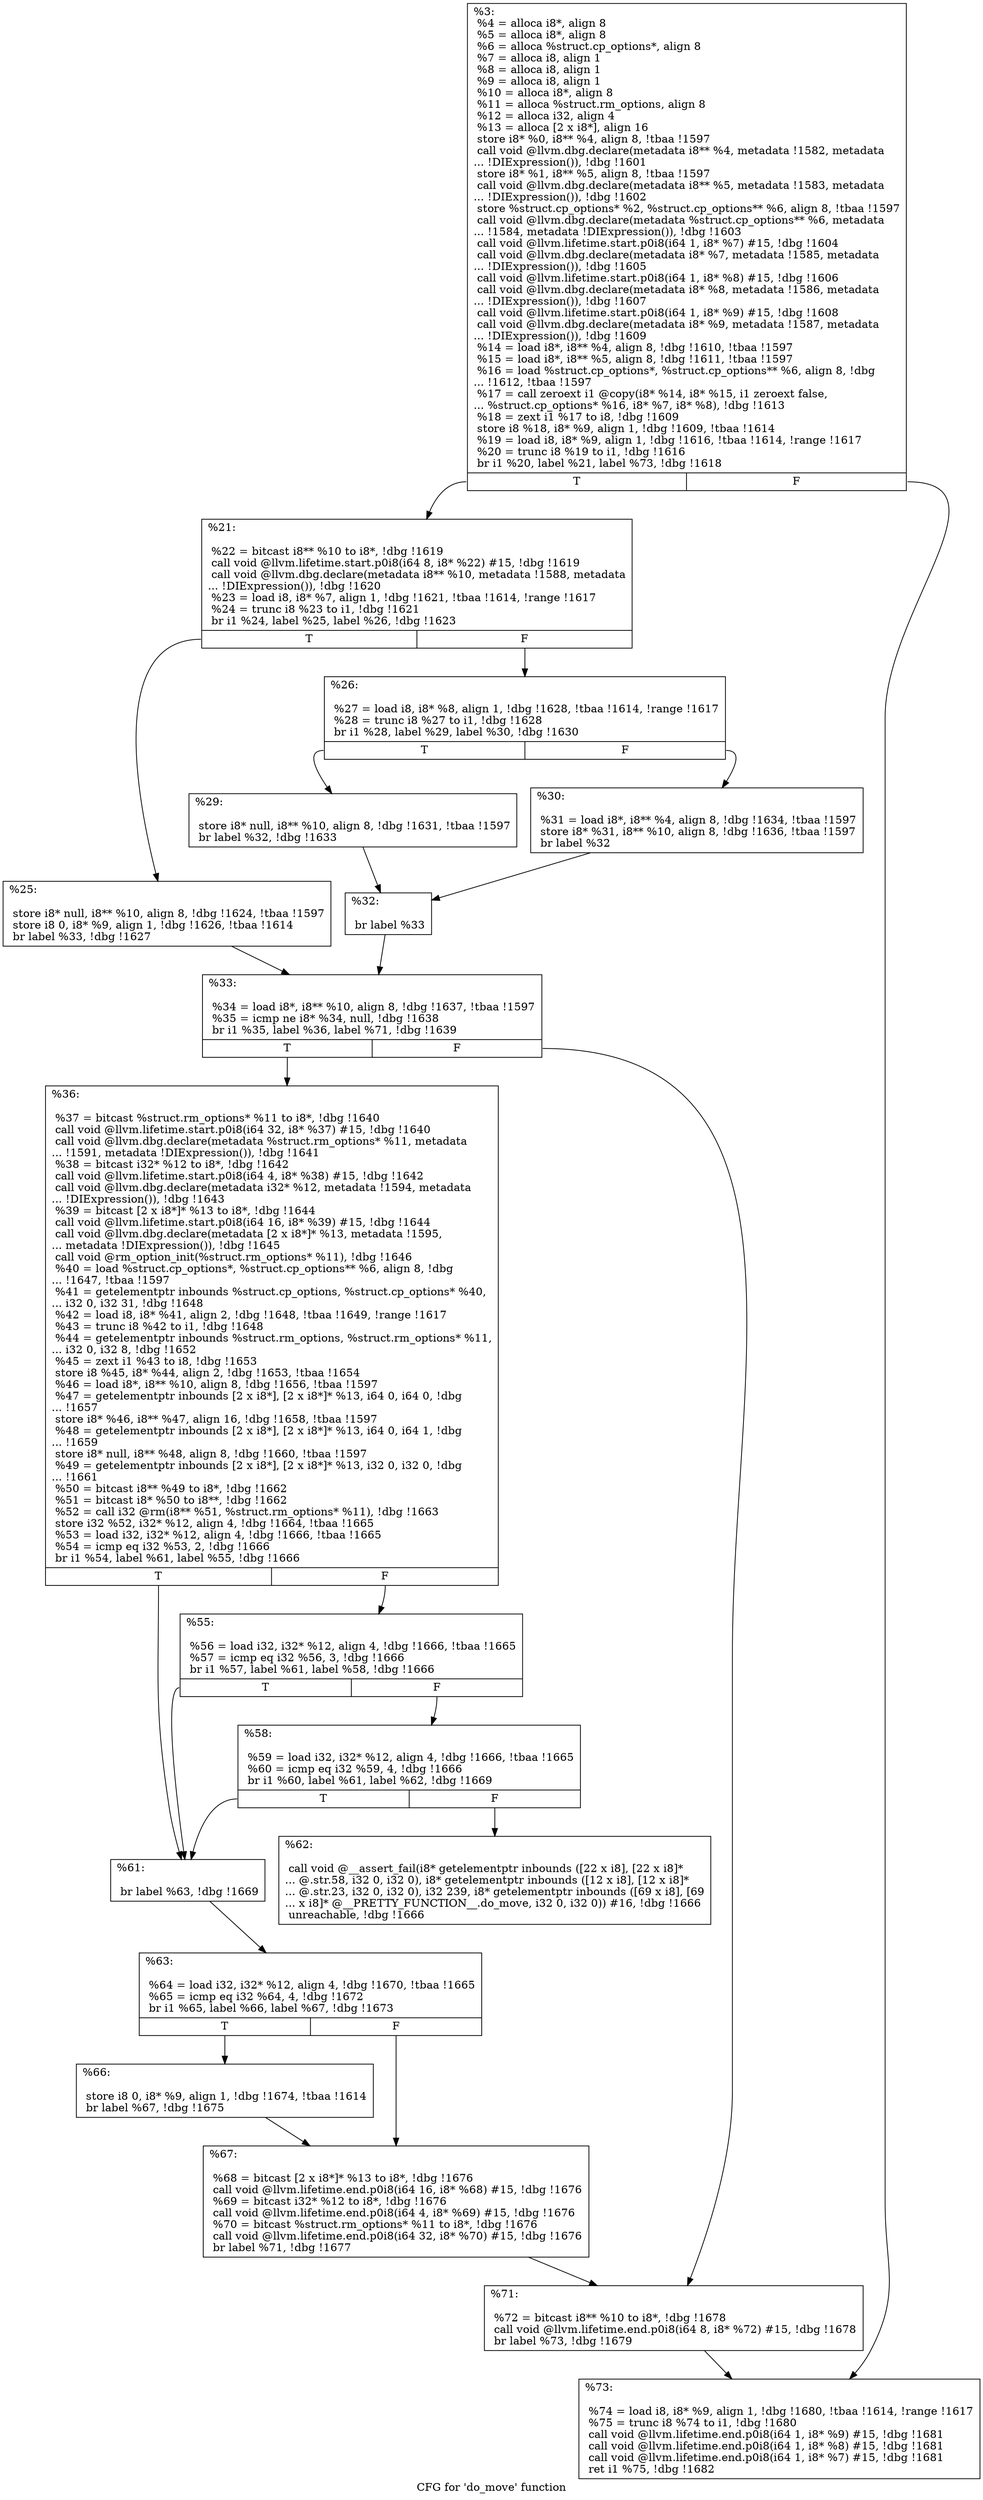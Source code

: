 digraph "CFG for 'do_move' function" {
	label="CFG for 'do_move' function";

	Node0x26d4ce0 [shape=record,label="{%3:\l  %4 = alloca i8*, align 8\l  %5 = alloca i8*, align 8\l  %6 = alloca %struct.cp_options*, align 8\l  %7 = alloca i8, align 1\l  %8 = alloca i8, align 1\l  %9 = alloca i8, align 1\l  %10 = alloca i8*, align 8\l  %11 = alloca %struct.rm_options, align 8\l  %12 = alloca i32, align 4\l  %13 = alloca [2 x i8*], align 16\l  store i8* %0, i8** %4, align 8, !tbaa !1597\l  call void @llvm.dbg.declare(metadata i8** %4, metadata !1582, metadata\l... !DIExpression()), !dbg !1601\l  store i8* %1, i8** %5, align 8, !tbaa !1597\l  call void @llvm.dbg.declare(metadata i8** %5, metadata !1583, metadata\l... !DIExpression()), !dbg !1602\l  store %struct.cp_options* %2, %struct.cp_options** %6, align 8, !tbaa !1597\l  call void @llvm.dbg.declare(metadata %struct.cp_options** %6, metadata\l... !1584, metadata !DIExpression()), !dbg !1603\l  call void @llvm.lifetime.start.p0i8(i64 1, i8* %7) #15, !dbg !1604\l  call void @llvm.dbg.declare(metadata i8* %7, metadata !1585, metadata\l... !DIExpression()), !dbg !1605\l  call void @llvm.lifetime.start.p0i8(i64 1, i8* %8) #15, !dbg !1606\l  call void @llvm.dbg.declare(metadata i8* %8, metadata !1586, metadata\l... !DIExpression()), !dbg !1607\l  call void @llvm.lifetime.start.p0i8(i64 1, i8* %9) #15, !dbg !1608\l  call void @llvm.dbg.declare(metadata i8* %9, metadata !1587, metadata\l... !DIExpression()), !dbg !1609\l  %14 = load i8*, i8** %4, align 8, !dbg !1610, !tbaa !1597\l  %15 = load i8*, i8** %5, align 8, !dbg !1611, !tbaa !1597\l  %16 = load %struct.cp_options*, %struct.cp_options** %6, align 8, !dbg\l... !1612, !tbaa !1597\l  %17 = call zeroext i1 @copy(i8* %14, i8* %15, i1 zeroext false,\l... %struct.cp_options* %16, i8* %7, i8* %8), !dbg !1613\l  %18 = zext i1 %17 to i8, !dbg !1609\l  store i8 %18, i8* %9, align 1, !dbg !1609, !tbaa !1614\l  %19 = load i8, i8* %9, align 1, !dbg !1616, !tbaa !1614, !range !1617\l  %20 = trunc i8 %19 to i1, !dbg !1616\l  br i1 %20, label %21, label %73, !dbg !1618\l|{<s0>T|<s1>F}}"];
	Node0x26d4ce0:s0 -> Node0x2704840;
	Node0x26d4ce0:s1 -> Node0x2704d40;
	Node0x2704840 [shape=record,label="{%21:\l\l  %22 = bitcast i8** %10 to i8*, !dbg !1619\l  call void @llvm.lifetime.start.p0i8(i64 8, i8* %22) #15, !dbg !1619\l  call void @llvm.dbg.declare(metadata i8** %10, metadata !1588, metadata\l... !DIExpression()), !dbg !1620\l  %23 = load i8, i8* %7, align 1, !dbg !1621, !tbaa !1614, !range !1617\l  %24 = trunc i8 %23 to i1, !dbg !1621\l  br i1 %24, label %25, label %26, !dbg !1623\l|{<s0>T|<s1>F}}"];
	Node0x2704840:s0 -> Node0x2704890;
	Node0x2704840:s1 -> Node0x27048e0;
	Node0x2704890 [shape=record,label="{%25:\l\l  store i8* null, i8** %10, align 8, !dbg !1624, !tbaa !1597\l  store i8 0, i8* %9, align 1, !dbg !1626, !tbaa !1614\l  br label %33, !dbg !1627\l}"];
	Node0x2704890 -> Node0x2704a20;
	Node0x27048e0 [shape=record,label="{%26:\l\l  %27 = load i8, i8* %8, align 1, !dbg !1628, !tbaa !1614, !range !1617\l  %28 = trunc i8 %27 to i1, !dbg !1628\l  br i1 %28, label %29, label %30, !dbg !1630\l|{<s0>T|<s1>F}}"];
	Node0x27048e0:s0 -> Node0x2704930;
	Node0x27048e0:s1 -> Node0x2704980;
	Node0x2704930 [shape=record,label="{%29:\l\l  store i8* null, i8** %10, align 8, !dbg !1631, !tbaa !1597\l  br label %32, !dbg !1633\l}"];
	Node0x2704930 -> Node0x27049d0;
	Node0x2704980 [shape=record,label="{%30:\l\l  %31 = load i8*, i8** %4, align 8, !dbg !1634, !tbaa !1597\l  store i8* %31, i8** %10, align 8, !dbg !1636, !tbaa !1597\l  br label %32\l}"];
	Node0x2704980 -> Node0x27049d0;
	Node0x27049d0 [shape=record,label="{%32:\l\l  br label %33\l}"];
	Node0x27049d0 -> Node0x2704a20;
	Node0x2704a20 [shape=record,label="{%33:\l\l  %34 = load i8*, i8** %10, align 8, !dbg !1637, !tbaa !1597\l  %35 = icmp ne i8* %34, null, !dbg !1638\l  br i1 %35, label %36, label %71, !dbg !1639\l|{<s0>T|<s1>F}}"];
	Node0x2704a20:s0 -> Node0x2704a70;
	Node0x2704a20:s1 -> Node0x2704cf0;
	Node0x2704a70 [shape=record,label="{%36:\l\l  %37 = bitcast %struct.rm_options* %11 to i8*, !dbg !1640\l  call void @llvm.lifetime.start.p0i8(i64 32, i8* %37) #15, !dbg !1640\l  call void @llvm.dbg.declare(metadata %struct.rm_options* %11, metadata\l... !1591, metadata !DIExpression()), !dbg !1641\l  %38 = bitcast i32* %12 to i8*, !dbg !1642\l  call void @llvm.lifetime.start.p0i8(i64 4, i8* %38) #15, !dbg !1642\l  call void @llvm.dbg.declare(metadata i32* %12, metadata !1594, metadata\l... !DIExpression()), !dbg !1643\l  %39 = bitcast [2 x i8*]* %13 to i8*, !dbg !1644\l  call void @llvm.lifetime.start.p0i8(i64 16, i8* %39) #15, !dbg !1644\l  call void @llvm.dbg.declare(metadata [2 x i8*]* %13, metadata !1595,\l... metadata !DIExpression()), !dbg !1645\l  call void @rm_option_init(%struct.rm_options* %11), !dbg !1646\l  %40 = load %struct.cp_options*, %struct.cp_options** %6, align 8, !dbg\l... !1647, !tbaa !1597\l  %41 = getelementptr inbounds %struct.cp_options, %struct.cp_options* %40,\l... i32 0, i32 31, !dbg !1648\l  %42 = load i8, i8* %41, align 2, !dbg !1648, !tbaa !1649, !range !1617\l  %43 = trunc i8 %42 to i1, !dbg !1648\l  %44 = getelementptr inbounds %struct.rm_options, %struct.rm_options* %11,\l... i32 0, i32 8, !dbg !1652\l  %45 = zext i1 %43 to i8, !dbg !1653\l  store i8 %45, i8* %44, align 2, !dbg !1653, !tbaa !1654\l  %46 = load i8*, i8** %10, align 8, !dbg !1656, !tbaa !1597\l  %47 = getelementptr inbounds [2 x i8*], [2 x i8*]* %13, i64 0, i64 0, !dbg\l... !1657\l  store i8* %46, i8** %47, align 16, !dbg !1658, !tbaa !1597\l  %48 = getelementptr inbounds [2 x i8*], [2 x i8*]* %13, i64 0, i64 1, !dbg\l... !1659\l  store i8* null, i8** %48, align 8, !dbg !1660, !tbaa !1597\l  %49 = getelementptr inbounds [2 x i8*], [2 x i8*]* %13, i32 0, i32 0, !dbg\l... !1661\l  %50 = bitcast i8** %49 to i8*, !dbg !1662\l  %51 = bitcast i8* %50 to i8**, !dbg !1662\l  %52 = call i32 @rm(i8** %51, %struct.rm_options* %11), !dbg !1663\l  store i32 %52, i32* %12, align 4, !dbg !1664, !tbaa !1665\l  %53 = load i32, i32* %12, align 4, !dbg !1666, !tbaa !1665\l  %54 = icmp eq i32 %53, 2, !dbg !1666\l  br i1 %54, label %61, label %55, !dbg !1666\l|{<s0>T|<s1>F}}"];
	Node0x2704a70:s0 -> Node0x2704b60;
	Node0x2704a70:s1 -> Node0x2704ac0;
	Node0x2704ac0 [shape=record,label="{%55:\l\l  %56 = load i32, i32* %12, align 4, !dbg !1666, !tbaa !1665\l  %57 = icmp eq i32 %56, 3, !dbg !1666\l  br i1 %57, label %61, label %58, !dbg !1666\l|{<s0>T|<s1>F}}"];
	Node0x2704ac0:s0 -> Node0x2704b60;
	Node0x2704ac0:s1 -> Node0x2704b10;
	Node0x2704b10 [shape=record,label="{%58:\l\l  %59 = load i32, i32* %12, align 4, !dbg !1666, !tbaa !1665\l  %60 = icmp eq i32 %59, 4, !dbg !1666\l  br i1 %60, label %61, label %62, !dbg !1669\l|{<s0>T|<s1>F}}"];
	Node0x2704b10:s0 -> Node0x2704b60;
	Node0x2704b10:s1 -> Node0x2704bb0;
	Node0x2704b60 [shape=record,label="{%61:\l\l  br label %63, !dbg !1669\l}"];
	Node0x2704b60 -> Node0x2704c00;
	Node0x2704bb0 [shape=record,label="{%62:\l\l  call void @__assert_fail(i8* getelementptr inbounds ([22 x i8], [22 x i8]*\l... @.str.58, i32 0, i32 0), i8* getelementptr inbounds ([12 x i8], [12 x i8]*\l... @.str.23, i32 0, i32 0), i32 239, i8* getelementptr inbounds ([69 x i8], [69\l... x i8]* @__PRETTY_FUNCTION__.do_move, i32 0, i32 0)) #16, !dbg !1666\l  unreachable, !dbg !1666\l}"];
	Node0x2704c00 [shape=record,label="{%63:\l\l  %64 = load i32, i32* %12, align 4, !dbg !1670, !tbaa !1665\l  %65 = icmp eq i32 %64, 4, !dbg !1672\l  br i1 %65, label %66, label %67, !dbg !1673\l|{<s0>T|<s1>F}}"];
	Node0x2704c00:s0 -> Node0x2704c50;
	Node0x2704c00:s1 -> Node0x2704ca0;
	Node0x2704c50 [shape=record,label="{%66:\l\l  store i8 0, i8* %9, align 1, !dbg !1674, !tbaa !1614\l  br label %67, !dbg !1675\l}"];
	Node0x2704c50 -> Node0x2704ca0;
	Node0x2704ca0 [shape=record,label="{%67:\l\l  %68 = bitcast [2 x i8*]* %13 to i8*, !dbg !1676\l  call void @llvm.lifetime.end.p0i8(i64 16, i8* %68) #15, !dbg !1676\l  %69 = bitcast i32* %12 to i8*, !dbg !1676\l  call void @llvm.lifetime.end.p0i8(i64 4, i8* %69) #15, !dbg !1676\l  %70 = bitcast %struct.rm_options* %11 to i8*, !dbg !1676\l  call void @llvm.lifetime.end.p0i8(i64 32, i8* %70) #15, !dbg !1676\l  br label %71, !dbg !1677\l}"];
	Node0x2704ca0 -> Node0x2704cf0;
	Node0x2704cf0 [shape=record,label="{%71:\l\l  %72 = bitcast i8** %10 to i8*, !dbg !1678\l  call void @llvm.lifetime.end.p0i8(i64 8, i8* %72) #15, !dbg !1678\l  br label %73, !dbg !1679\l}"];
	Node0x2704cf0 -> Node0x2704d40;
	Node0x2704d40 [shape=record,label="{%73:\l\l  %74 = load i8, i8* %9, align 1, !dbg !1680, !tbaa !1614, !range !1617\l  %75 = trunc i8 %74 to i1, !dbg !1680\l  call void @llvm.lifetime.end.p0i8(i64 1, i8* %9) #15, !dbg !1681\l  call void @llvm.lifetime.end.p0i8(i64 1, i8* %8) #15, !dbg !1681\l  call void @llvm.lifetime.end.p0i8(i64 1, i8* %7) #15, !dbg !1681\l  ret i1 %75, !dbg !1682\l}"];
}
